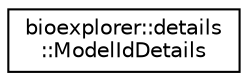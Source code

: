 digraph "Graphical Class Hierarchy"
{
 // LATEX_PDF_SIZE
  edge [fontname="Helvetica",fontsize="10",labelfontname="Helvetica",labelfontsize="10"];
  node [fontname="Helvetica",fontsize="10",shape=record];
  rankdir="LR";
  Node0 [label="bioexplorer::details\l::ModelIdDetails",height=0.2,width=0.4,color="black", fillcolor="white", style="filled",URL="$d6/dc9/structbioexplorer_1_1details_1_1ModelIdDetails.html",tooltip="Model identifier."];
}
